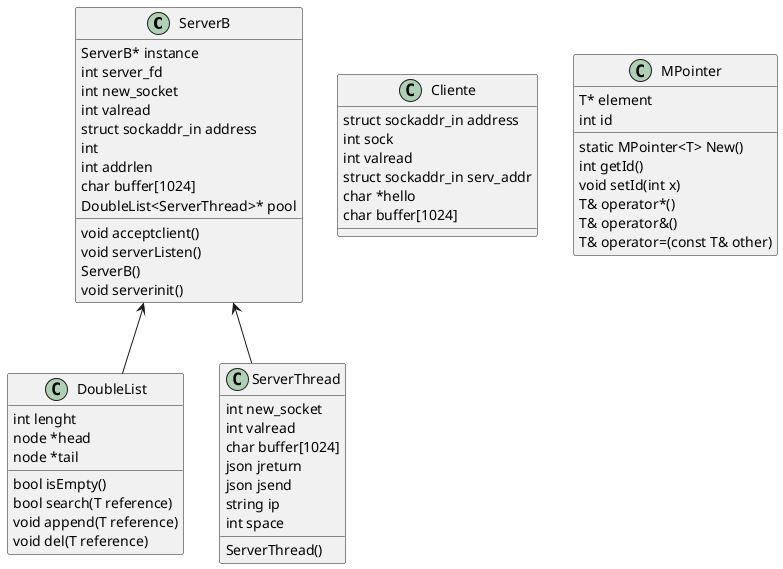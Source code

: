 @startuml

ServerB <-- DoubleList
ServerB <-- ServerThread

class DoubleList{
    int lenght
    node *head
    node *tail
    bool isEmpty()
    bool search(T reference)
    void append(T reference)
    void del(T reference)
}
class ServerB{
    ServerB* instance
    int server_fd
    int new_socket
    int valread
    struct sockaddr_in address
    int
    int addrlen
    char buffer[1024]
    DoubleList<ServerThread>* pool
    void acceptclient()
    void serverListen()
    ServerB()
    void serverinit()
}
class ServerThread{
    int new_socket
    int valread
    char buffer[1024]
    json jreturn
    json jsend
    string ip
    int space
    ServerThread()
}
class Cliente{

struct sockaddr_in address
int sock
int valread
struct sockaddr_in serv_addr
char *hello
char buffer[1024]

}
class MPointer{

T* element
int id

static MPointer<T> New()
int getId()
void setId(int x)
T& operator*()
T& operator&()
T& operator=(const T& other)
    }
@enduml